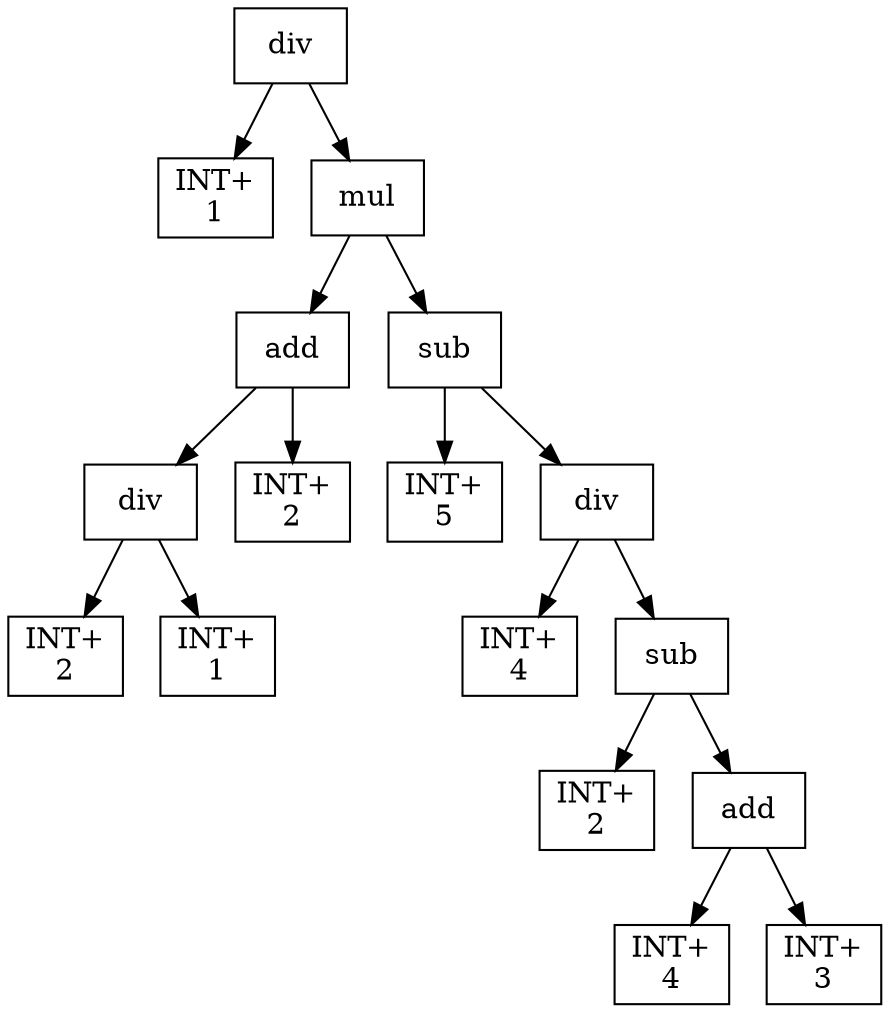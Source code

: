 digraph expr {
  node [shape=box];
  n1 [label="div"];
  n2 [label="INT+\n1"];
  n3 [label="mul"];
  n4 [label="add"];
  n5 [label="div"];
  n6 [label="INT+\n2"];
  n7 [label="INT+\n1"];
  n5 -> n6;
  n5 -> n7;
  n8 [label="INT+\n2"];
  n4 -> n5;
  n4 -> n8;
  n9 [label="sub"];
  n10 [label="INT+\n5"];
  n11 [label="div"];
  n12 [label="INT+\n4"];
  n13 [label="sub"];
  n14 [label="INT+\n2"];
  n15 [label="add"];
  n16 [label="INT+\n4"];
  n17 [label="INT+\n3"];
  n15 -> n16;
  n15 -> n17;
  n13 -> n14;
  n13 -> n15;
  n11 -> n12;
  n11 -> n13;
  n9 -> n10;
  n9 -> n11;
  n3 -> n4;
  n3 -> n9;
  n1 -> n2;
  n1 -> n3;
}